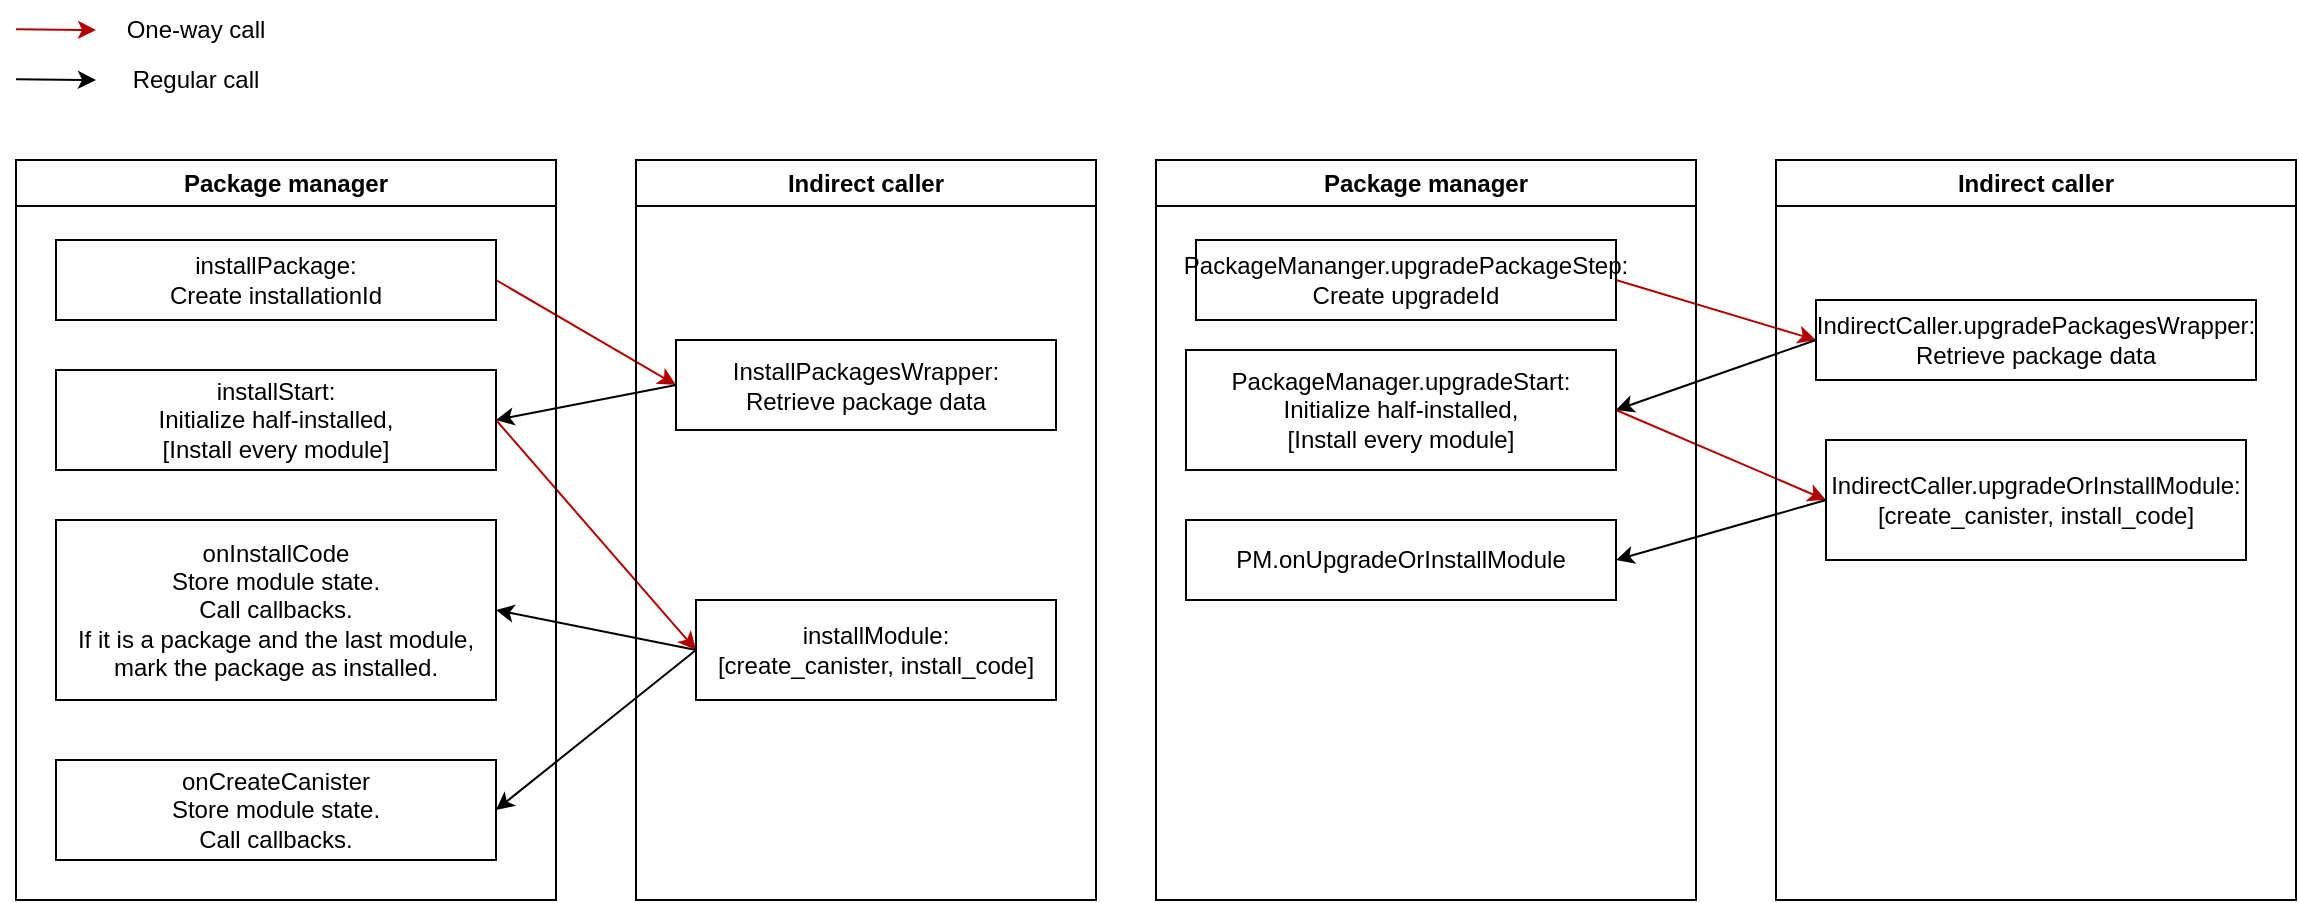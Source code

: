 <mxfile version="28.0.4" pages="2">
  <diagram name="Page-1" id="0-yv6A6n49uS_1keauYF">
    <mxGraphModel dx="1180" dy="511" grid="1" gridSize="10" guides="1" tooltips="1" connect="1" arrows="1" fold="1" page="1" pageScale="1" pageWidth="3300" pageHeight="4681" math="0" shadow="0">
      <root>
        <mxCell id="0" />
        <mxCell id="1" parent="0" />
        <mxCell id="yhu626VlGzJRChlpP-3W-5" value="" style="endArrow=classic;html=1;rounded=0;entryX=0;entryY=0.5;entryDx=0;entryDy=0;exitX=1;exitY=0.5;exitDx=0;exitDy=0;fillColor=#e51400;strokeColor=#B20000;" parent="1" source="yhu626VlGzJRChlpP-3W-2" target="yhu626VlGzJRChlpP-3W-3" edge="1">
          <mxGeometry width="50" height="50" relative="1" as="geometry">
            <mxPoint x="630" y="280" as="sourcePoint" />
            <mxPoint x="680" y="230" as="targetPoint" />
          </mxGeometry>
        </mxCell>
        <mxCell id="yhu626VlGzJRChlpP-3W-8" value="" style="endArrow=classic;html=1;rounded=0;exitX=0;exitY=0.5;exitDx=0;exitDy=0;entryX=1;entryY=0.5;entryDx=0;entryDy=0;" parent="1" source="yhu626VlGzJRChlpP-3W-3" target="yhu626VlGzJRChlpP-3W-7" edge="1">
          <mxGeometry width="50" height="50" relative="1" as="geometry">
            <mxPoint x="730" y="440" as="sourcePoint" />
            <mxPoint x="780" y="390" as="targetPoint" />
          </mxGeometry>
        </mxCell>
        <mxCell id="yhu626VlGzJRChlpP-3W-10" value="" style="endArrow=classic;html=1;rounded=0;exitX=1;exitY=0.5;exitDx=0;exitDy=0;fillColor=#e51400;strokeColor=#B20000;entryX=0;entryY=0.5;entryDx=0;entryDy=0;" parent="1" source="yhu626VlGzJRChlpP-3W-7" target="yhu626VlGzJRChlpP-3W-9" edge="1">
          <mxGeometry width="50" height="50" relative="1" as="geometry">
            <mxPoint x="770" y="500" as="sourcePoint" />
            <mxPoint x="810" y="410" as="targetPoint" />
          </mxGeometry>
        </mxCell>
        <mxCell id="yhu626VlGzJRChlpP-3W-18" value="" style="endArrow=classic;html=1;rounded=0;exitX=0;exitY=0.5;exitDx=0;exitDy=0;entryX=1;entryY=0.5;entryDx=0;entryDy=0;" parent="1" source="yhu626VlGzJRChlpP-3W-9" target="yhu626VlGzJRChlpP-3W-11" edge="1">
          <mxGeometry width="50" height="50" relative="1" as="geometry">
            <mxPoint x="970" y="390" as="sourcePoint" />
            <mxPoint x="1020" y="340" as="targetPoint" />
          </mxGeometry>
        </mxCell>
        <mxCell id="yhu626VlGzJRChlpP-3W-21" value="" style="endArrow=classic;html=1;rounded=0;entryX=1;entryY=0.5;entryDx=0;entryDy=0;exitX=0;exitY=0.5;exitDx=0;exitDy=0;" parent="1" source="yhu626VlGzJRChlpP-3W-9" target="yhu626VlGzJRChlpP-3W-14" edge="1">
          <mxGeometry width="50" height="50" relative="1" as="geometry">
            <mxPoint x="970" y="400" as="sourcePoint" />
            <mxPoint x="1020" y="350" as="targetPoint" />
          </mxGeometry>
        </mxCell>
        <mxCell id="yhu626VlGzJRChlpP-3W-22" value="" style="endArrow=classic;html=1;rounded=0;fillColor=#e51400;strokeColor=#B20000;" parent="1" edge="1">
          <mxGeometry width="50" height="50" relative="1" as="geometry">
            <mxPoint x="40" y="44.66" as="sourcePoint" />
            <mxPoint x="80" y="45" as="targetPoint" />
          </mxGeometry>
        </mxCell>
        <mxCell id="yhu626VlGzJRChlpP-3W-23" value="" style="endArrow=classic;html=1;rounded=0;fillColor=#e51400;strokeColor=#000000;" parent="1" edge="1">
          <mxGeometry width="50" height="50" relative="1" as="geometry">
            <mxPoint x="40" y="69.66" as="sourcePoint" />
            <mxPoint x="80" y="70" as="targetPoint" />
          </mxGeometry>
        </mxCell>
        <mxCell id="yhu626VlGzJRChlpP-3W-24" value="One-way call" style="text;html=1;align=center;verticalAlign=middle;whiteSpace=wrap;rounded=0;" parent="1" vertex="1">
          <mxGeometry x="90" y="30" width="80" height="30" as="geometry" />
        </mxCell>
        <mxCell id="yhu626VlGzJRChlpP-3W-25" value="Regular call" style="text;html=1;align=center;verticalAlign=middle;whiteSpace=wrap;rounded=0;" parent="1" vertex="1">
          <mxGeometry x="90" y="55" width="80" height="30" as="geometry" />
        </mxCell>
        <mxCell id="APH5WXeS6YXflVMqeEUV-16" value="" style="endArrow=classic;html=1;rounded=0;entryX=0;entryY=0.5;entryDx=0;entryDy=0;exitX=1;exitY=0.5;exitDx=0;exitDy=0;fillColor=#e51400;strokeColor=#B20000;" parent="1" source="APH5WXeS6YXflVMqeEUV-14" target="APH5WXeS6YXflVMqeEUV-15" edge="1">
          <mxGeometry width="50" height="50" relative="1" as="geometry">
            <mxPoint x="600" y="620" as="sourcePoint" />
            <mxPoint x="650" y="570" as="targetPoint" />
          </mxGeometry>
        </mxCell>
        <mxCell id="APH5WXeS6YXflVMqeEUV-18" value="" style="endArrow=classic;html=1;rounded=0;entryX=1;entryY=0.5;entryDx=0;entryDy=0;exitX=0;exitY=0.5;exitDx=0;exitDy=0;" parent="1" source="APH5WXeS6YXflVMqeEUV-15" target="APH5WXeS6YXflVMqeEUV-17" edge="1">
          <mxGeometry width="50" height="50" relative="1" as="geometry">
            <mxPoint x="940" y="170" as="sourcePoint" />
            <mxPoint x="750" y="730" as="targetPoint" />
          </mxGeometry>
        </mxCell>
        <mxCell id="APH5WXeS6YXflVMqeEUV-20" value="" style="endArrow=classic;html=1;rounded=0;exitX=1;exitY=0.5;exitDx=0;exitDy=0;fillColor=#e51400;strokeColor=#B20000;entryX=0;entryY=0.5;entryDx=0;entryDy=0;" parent="1" source="APH5WXeS6YXflVMqeEUV-17" edge="1" target="APH5WXeS6YXflVMqeEUV-19">
          <mxGeometry width="50" height="50" relative="1" as="geometry">
            <mxPoint x="740" y="840" as="sourcePoint" />
            <mxPoint x="900" y="260" as="targetPoint" />
          </mxGeometry>
        </mxCell>
        <mxCell id="APH5WXeS6YXflVMqeEUV-25" value="" style="endArrow=classic;html=1;rounded=0;exitX=0;exitY=0.5;exitDx=0;exitDy=0;entryX=1;entryY=0.5;entryDx=0;entryDy=0;" parent="1" source="APH5WXeS6YXflVMqeEUV-19" target="APH5WXeS6YXflVMqeEUV-21" edge="1">
          <mxGeometry width="50" height="50" relative="1" as="geometry">
            <mxPoint x="890" y="510" as="sourcePoint" />
            <mxPoint x="870" y="370" as="targetPoint" />
          </mxGeometry>
        </mxCell>
        <mxCell id="8vLrs7TOPBqVclJcaYAg-3" value="Package manager" style="swimlane;whiteSpace=wrap;html=1;" parent="1" vertex="1">
          <mxGeometry x="40" y="110" width="270" height="370" as="geometry" />
        </mxCell>
        <mxCell id="yhu626VlGzJRChlpP-3W-2" value="installPackage:&lt;br&gt;Create installationId" style="rounded=0;whiteSpace=wrap;html=1;" parent="8vLrs7TOPBqVclJcaYAg-3" vertex="1">
          <mxGeometry x="20" y="40" width="220" height="40" as="geometry" />
        </mxCell>
        <mxCell id="yhu626VlGzJRChlpP-3W-7" value="&lt;div&gt;installStart:&lt;/div&gt;&lt;div&gt;Initialize half-installed,&lt;/div&gt;&lt;div&gt;[Install every module]&lt;/div&gt;" style="rounded=0;whiteSpace=wrap;html=1;" parent="8vLrs7TOPBqVclJcaYAg-3" vertex="1">
          <mxGeometry x="20" y="105" width="220" height="50" as="geometry" />
        </mxCell>
        <mxCell id="yhu626VlGzJRChlpP-3W-14" value="&lt;div&gt;onInstallCode&lt;/div&gt;&lt;div&gt;Store module state.&lt;/div&gt;&lt;div&gt;Call callbacks.&lt;/div&gt;&lt;div&gt;If it is a package and the last module, mark the package as installed.&lt;/div&gt;" style="rounded=0;whiteSpace=wrap;html=1;" parent="8vLrs7TOPBqVclJcaYAg-3" vertex="1">
          <mxGeometry x="20" y="180" width="220" height="90" as="geometry" />
        </mxCell>
        <mxCell id="yhu626VlGzJRChlpP-3W-11" value="&lt;div&gt;onCreateCanister&lt;/div&gt;&lt;div&gt;Store module state.&lt;/div&gt;&lt;div&gt;Call callbacks.&lt;/div&gt;" style="rounded=0;whiteSpace=wrap;html=1;" parent="8vLrs7TOPBqVclJcaYAg-3" vertex="1">
          <mxGeometry x="20" y="300" width="220" height="50" as="geometry" />
        </mxCell>
        <mxCell id="8vLrs7TOPBqVclJcaYAg-7" value="Indirect caller" style="swimlane;whiteSpace=wrap;html=1;" parent="1" vertex="1">
          <mxGeometry x="350" y="110" width="230" height="370" as="geometry" />
        </mxCell>
        <mxCell id="yhu626VlGzJRChlpP-3W-3" value="&lt;div&gt;InstallPackagesWrapper:&lt;/div&gt;&lt;div&gt;Retrieve package data&lt;/div&gt;" style="rounded=0;whiteSpace=wrap;html=1;" parent="8vLrs7TOPBqVclJcaYAg-7" vertex="1">
          <mxGeometry x="20" y="90" width="190" height="45" as="geometry" />
        </mxCell>
        <mxCell id="yhu626VlGzJRChlpP-3W-9" value="&lt;div&gt;&lt;span style=&quot;background-color: transparent; color: light-dark(rgb(0, 0, 0), rgb(255, 255, 255));&quot;&gt;installModule:&lt;/span&gt;&lt;/div&gt;&lt;div&gt;[create_canister, install_code]&lt;/div&gt;" style="rounded=0;whiteSpace=wrap;html=1;" parent="8vLrs7TOPBqVclJcaYAg-7" vertex="1">
          <mxGeometry x="30" y="220" width="180" height="50" as="geometry" />
        </mxCell>
        <mxCell id="8vLrs7TOPBqVclJcaYAg-12" value="Package manager" style="swimlane;whiteSpace=wrap;html=1;" parent="1" vertex="1">
          <mxGeometry x="610" y="110" width="270" height="370" as="geometry" />
        </mxCell>
        <mxCell id="APH5WXeS6YXflVMqeEUV-14" value="PackageMananger.upgradePackageStep:&lt;br&gt;Create upgradeId" style="rounded=0;whiteSpace=wrap;html=1;" parent="8vLrs7TOPBqVclJcaYAg-12" vertex="1">
          <mxGeometry x="20" y="40" width="210" height="40" as="geometry" />
        </mxCell>
        <mxCell id="APH5WXeS6YXflVMqeEUV-17" value="&lt;div&gt;PackageManager.upgradeStart:&lt;/div&gt;&lt;div&gt;Initialize half-installed,&lt;/div&gt;&lt;div&gt;[Install every module]&lt;/div&gt;" style="rounded=0;whiteSpace=wrap;html=1;" parent="8vLrs7TOPBqVclJcaYAg-12" vertex="1">
          <mxGeometry x="15" y="95" width="215" height="60" as="geometry" />
        </mxCell>
        <mxCell id="APH5WXeS6YXflVMqeEUV-21" value="PM.onUpgradeOrInstallModule" style="rounded=0;whiteSpace=wrap;html=1;" parent="8vLrs7TOPBqVclJcaYAg-12" vertex="1">
          <mxGeometry x="15" y="180" width="215" height="40" as="geometry" />
        </mxCell>
        <mxCell id="8vLrs7TOPBqVclJcaYAg-17" value="Indirect caller" style="swimlane;whiteSpace=wrap;html=1;" parent="1" vertex="1">
          <mxGeometry x="920" y="110" width="260" height="370" as="geometry" />
        </mxCell>
        <mxCell id="APH5WXeS6YXflVMqeEUV-15" value="&lt;div&gt;IndirectCaller.upgradePackagesWrapper:&lt;/div&gt;&lt;div&gt;Retrieve package data&lt;/div&gt;" style="rounded=0;whiteSpace=wrap;html=1;" parent="8vLrs7TOPBqVclJcaYAg-17" vertex="1">
          <mxGeometry x="20" y="70" width="220" height="40" as="geometry" />
        </mxCell>
        <mxCell id="APH5WXeS6YXflVMqeEUV-19" value="&lt;div&gt;IndirectCaller.upgradeOrI&lt;span style=&quot;background-color: transparent; color: light-dark(rgb(0, 0, 0), rgb(255, 255, 255));&quot;&gt;nstallModule:&lt;/span&gt;&lt;/div&gt;&lt;div&gt;[create_canister, install_code]&lt;/div&gt;" style="rounded=0;whiteSpace=wrap;html=1;" parent="8vLrs7TOPBqVclJcaYAg-17" vertex="1">
          <mxGeometry x="25" y="140" width="210" height="60" as="geometry" />
        </mxCell>
      </root>
    </mxGraphModel>
  </diagram>
  <diagram id="y_MTQkPr-Lbo7bULA6y7" name="Page-2">
    <mxGraphModel dx="1360" dy="756" grid="1" gridSize="10" guides="1" tooltips="1" connect="1" arrows="1" fold="1" page="1" pageScale="1" pageWidth="3300" pageHeight="4681" math="0" shadow="0">
      <root>
        <mxCell id="0" />
        <mxCell id="1" parent="0" />
        <mxCell id="S1awsCvsECwwmjqL8699-3" style="edgeStyle=orthogonalEdgeStyle;rounded=0;orthogonalLoop=1;jettySize=auto;html=1;entryX=0;entryY=0.5;entryDx=0;entryDy=0;" edge="1" parent="1" source="S1awsCvsECwwmjqL8699-1" target="S1awsCvsECwwmjqL8699-2">
          <mxGeometry relative="1" as="geometry" />
        </mxCell>
        <mxCell id="S1awsCvsECwwmjqL8699-5" value="frontend tweaker&lt;br&gt;signature" style="edgeLabel;html=1;align=center;verticalAlign=middle;resizable=0;points=[];" vertex="1" connectable="0" parent="S1awsCvsECwwmjqL8699-3">
          <mxGeometry x="0.037" y="-2" relative="1" as="geometry">
            <mxPoint as="offset" />
          </mxGeometry>
        </mxCell>
        <mxCell id="S1awsCvsECwwmjqL8699-1" value="Bootstrapper&lt;br&gt;frontend" style="rounded=0;whiteSpace=wrap;html=1;" vertex="1" parent="1">
          <mxGeometry x="40" y="40" width="120" height="60" as="geometry" />
        </mxCell>
        <mxCell id="S1awsCvsECwwmjqL8699-2" value="Package manager&lt;br&gt;frontend" style="rounded=0;whiteSpace=wrap;html=1;" vertex="1" parent="1">
          <mxGeometry x="320" y="40" width="120" height="60" as="geometry" />
        </mxCell>
        <mxCell id="S1awsCvsECwwmjqL8699-6" style="edgeStyle=orthogonalEdgeStyle;rounded=0;orthogonalLoop=1;jettySize=auto;html=1;entryX=0;entryY=0.5;entryDx=0;entryDy=0;" edge="1" parent="1" source="S1awsCvsECwwmjqL8699-8" target="S1awsCvsECwwmjqL8699-9">
          <mxGeometry relative="1" as="geometry" />
        </mxCell>
        <mxCell id="S1awsCvsECwwmjqL8699-7" value="installation&lt;br&gt;signature" style="edgeLabel;html=1;align=center;verticalAlign=middle;resizable=0;points=[];" vertex="1" connectable="0" parent="S1awsCvsECwwmjqL8699-6">
          <mxGeometry x="0.037" y="-2" relative="1" as="geometry">
            <mxPoint as="offset" />
          </mxGeometry>
        </mxCell>
        <mxCell id="S1awsCvsECwwmjqL8699-8" value="Package manager&lt;br&gt;frontend" style="rounded=0;whiteSpace=wrap;html=1;" vertex="1" parent="1">
          <mxGeometry x="40" y="150" width="120" height="60" as="geometry" />
        </mxCell>
        <mxCell id="S1awsCvsECwwmjqL8699-9" value="Package&lt;br&gt;frontend" style="rounded=0;whiteSpace=wrap;html=1;" vertex="1" parent="1">
          <mxGeometry x="320" y="150" width="120" height="60" as="geometry" />
        </mxCell>
      </root>
    </mxGraphModel>
  </diagram>
</mxfile>
